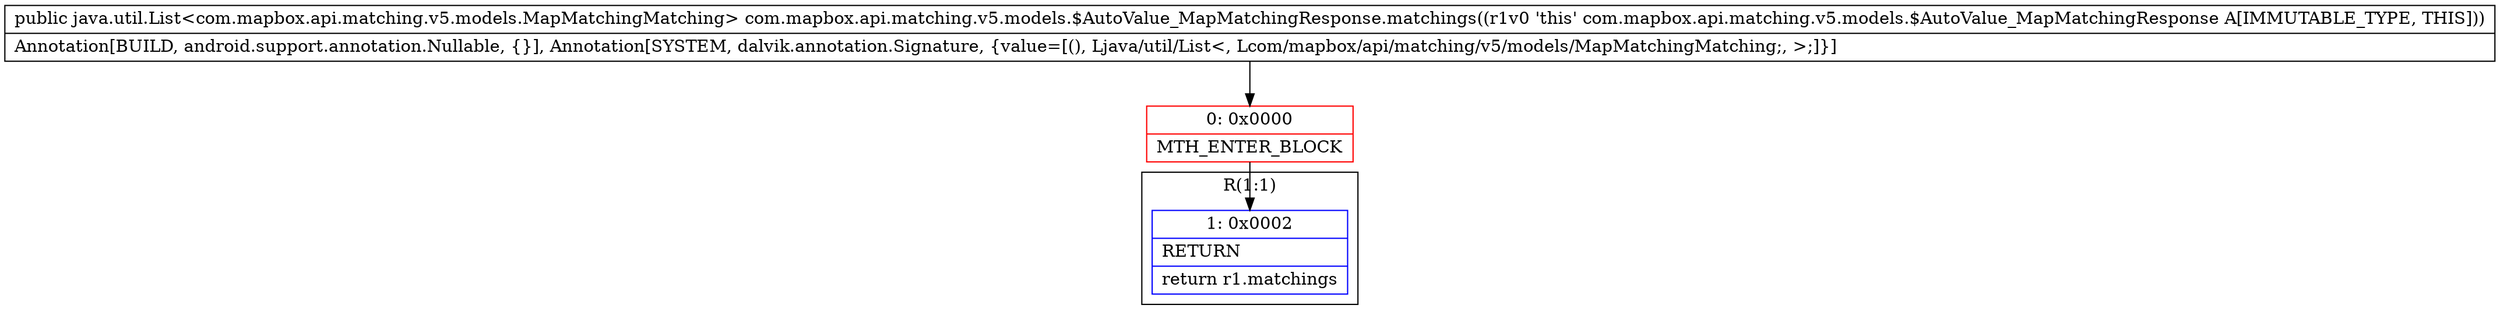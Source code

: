 digraph "CFG forcom.mapbox.api.matching.v5.models.$AutoValue_MapMatchingResponse.matchings()Ljava\/util\/List;" {
subgraph cluster_Region_1583658988 {
label = "R(1:1)";
node [shape=record,color=blue];
Node_1 [shape=record,label="{1\:\ 0x0002|RETURN\l|return r1.matchings\l}"];
}
Node_0 [shape=record,color=red,label="{0\:\ 0x0000|MTH_ENTER_BLOCK\l}"];
MethodNode[shape=record,label="{public java.util.List\<com.mapbox.api.matching.v5.models.MapMatchingMatching\> com.mapbox.api.matching.v5.models.$AutoValue_MapMatchingResponse.matchings((r1v0 'this' com.mapbox.api.matching.v5.models.$AutoValue_MapMatchingResponse A[IMMUTABLE_TYPE, THIS]))  | Annotation[BUILD, android.support.annotation.Nullable, \{\}], Annotation[SYSTEM, dalvik.annotation.Signature, \{value=[(), Ljava\/util\/List\<, Lcom\/mapbox\/api\/matching\/v5\/models\/MapMatchingMatching;, \>;]\}]\l}"];
MethodNode -> Node_0;
Node_0 -> Node_1;
}

